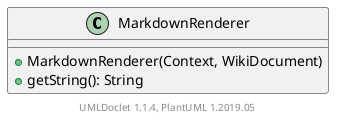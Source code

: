 @startuml

    class MarkdownRenderer [[MarkdownRenderer.html]] {
        +MarkdownRenderer(Context, WikiDocument)
        +getString(): String
    }


    center footer UMLDoclet 1.1.4, PlantUML 1.2019.05
@enduml
